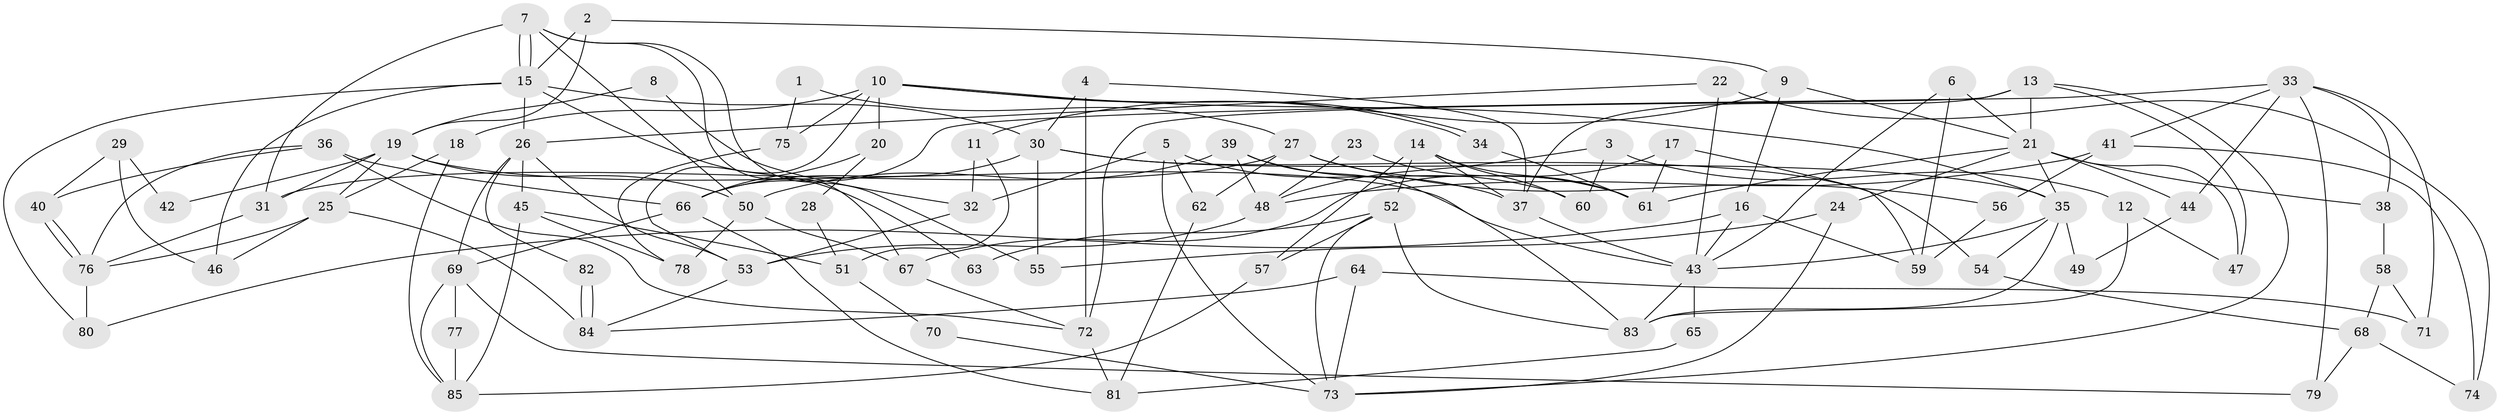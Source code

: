 // coarse degree distribution, {10: 0.01639344262295082, 4: 0.14754098360655737, 3: 0.22950819672131148, 13: 0.01639344262295082, 8: 0.01639344262295082, 7: 0.04918032786885246, 5: 0.21311475409836064, 6: 0.11475409836065574, 2: 0.18032786885245902, 9: 0.01639344262295082}
// Generated by graph-tools (version 1.1) at 2025/50/03/04/25 22:50:57]
// undirected, 85 vertices, 170 edges
graph export_dot {
  node [color=gray90,style=filled];
  1;
  2;
  3;
  4;
  5;
  6;
  7;
  8;
  9;
  10;
  11;
  12;
  13;
  14;
  15;
  16;
  17;
  18;
  19;
  20;
  21;
  22;
  23;
  24;
  25;
  26;
  27;
  28;
  29;
  30;
  31;
  32;
  33;
  34;
  35;
  36;
  37;
  38;
  39;
  40;
  41;
  42;
  43;
  44;
  45;
  46;
  47;
  48;
  49;
  50;
  51;
  52;
  53;
  54;
  55;
  56;
  57;
  58;
  59;
  60;
  61;
  62;
  63;
  64;
  65;
  66;
  67;
  68;
  69;
  70;
  71;
  72;
  73;
  74;
  75;
  76;
  77;
  78;
  79;
  80;
  81;
  82;
  83;
  84;
  85;
  1 -- 27;
  1 -- 75;
  2 -- 15;
  2 -- 9;
  2 -- 19;
  3 -- 60;
  3 -- 48;
  3 -- 12;
  4 -- 30;
  4 -- 37;
  4 -- 72;
  5 -- 37;
  5 -- 73;
  5 -- 32;
  5 -- 62;
  6 -- 21;
  6 -- 43;
  6 -- 59;
  7 -- 31;
  7 -- 15;
  7 -- 15;
  7 -- 50;
  7 -- 55;
  7 -- 67;
  8 -- 19;
  8 -- 32;
  9 -- 21;
  9 -- 16;
  9 -- 11;
  10 -- 53;
  10 -- 34;
  10 -- 34;
  10 -- 18;
  10 -- 20;
  10 -- 35;
  10 -- 75;
  11 -- 32;
  11 -- 51;
  12 -- 83;
  12 -- 47;
  13 -- 72;
  13 -- 47;
  13 -- 21;
  13 -- 37;
  13 -- 73;
  14 -- 37;
  14 -- 61;
  14 -- 52;
  14 -- 57;
  14 -- 60;
  15 -- 30;
  15 -- 26;
  15 -- 46;
  15 -- 63;
  15 -- 80;
  16 -- 43;
  16 -- 59;
  16 -- 80;
  17 -- 59;
  17 -- 67;
  17 -- 61;
  18 -- 25;
  18 -- 85;
  19 -- 31;
  19 -- 25;
  19 -- 42;
  19 -- 43;
  19 -- 50;
  20 -- 66;
  20 -- 28;
  21 -- 35;
  21 -- 24;
  21 -- 38;
  21 -- 44;
  21 -- 47;
  21 -- 61;
  22 -- 43;
  22 -- 26;
  22 -- 74;
  23 -- 61;
  23 -- 48;
  24 -- 55;
  24 -- 73;
  25 -- 76;
  25 -- 46;
  25 -- 84;
  26 -- 69;
  26 -- 45;
  26 -- 53;
  26 -- 82;
  27 -- 61;
  27 -- 62;
  27 -- 31;
  27 -- 56;
  28 -- 51;
  29 -- 46;
  29 -- 40;
  29 -- 42;
  30 -- 35;
  30 -- 66;
  30 -- 54;
  30 -- 55;
  31 -- 76;
  32 -- 53;
  33 -- 66;
  33 -- 38;
  33 -- 41;
  33 -- 44;
  33 -- 71;
  33 -- 79;
  34 -- 61;
  35 -- 83;
  35 -- 43;
  35 -- 49;
  35 -- 54;
  36 -- 76;
  36 -- 72;
  36 -- 40;
  36 -- 66;
  37 -- 43;
  38 -- 58;
  39 -- 83;
  39 -- 50;
  39 -- 48;
  39 -- 60;
  40 -- 76;
  40 -- 76;
  41 -- 48;
  41 -- 56;
  41 -- 74;
  43 -- 65;
  43 -- 83;
  44 -- 49;
  45 -- 85;
  45 -- 51;
  45 -- 78;
  48 -- 53;
  50 -- 67;
  50 -- 78;
  51 -- 70;
  52 -- 73;
  52 -- 57;
  52 -- 63;
  52 -- 83;
  53 -- 84;
  54 -- 68;
  56 -- 59;
  57 -- 85;
  58 -- 71;
  58 -- 68;
  62 -- 81;
  64 -- 84;
  64 -- 73;
  64 -- 71;
  65 -- 81;
  66 -- 69;
  66 -- 81;
  67 -- 72;
  68 -- 74;
  68 -- 79;
  69 -- 85;
  69 -- 79;
  69 -- 77;
  70 -- 73;
  72 -- 81;
  75 -- 78;
  76 -- 80;
  77 -- 85;
  82 -- 84;
  82 -- 84;
}
